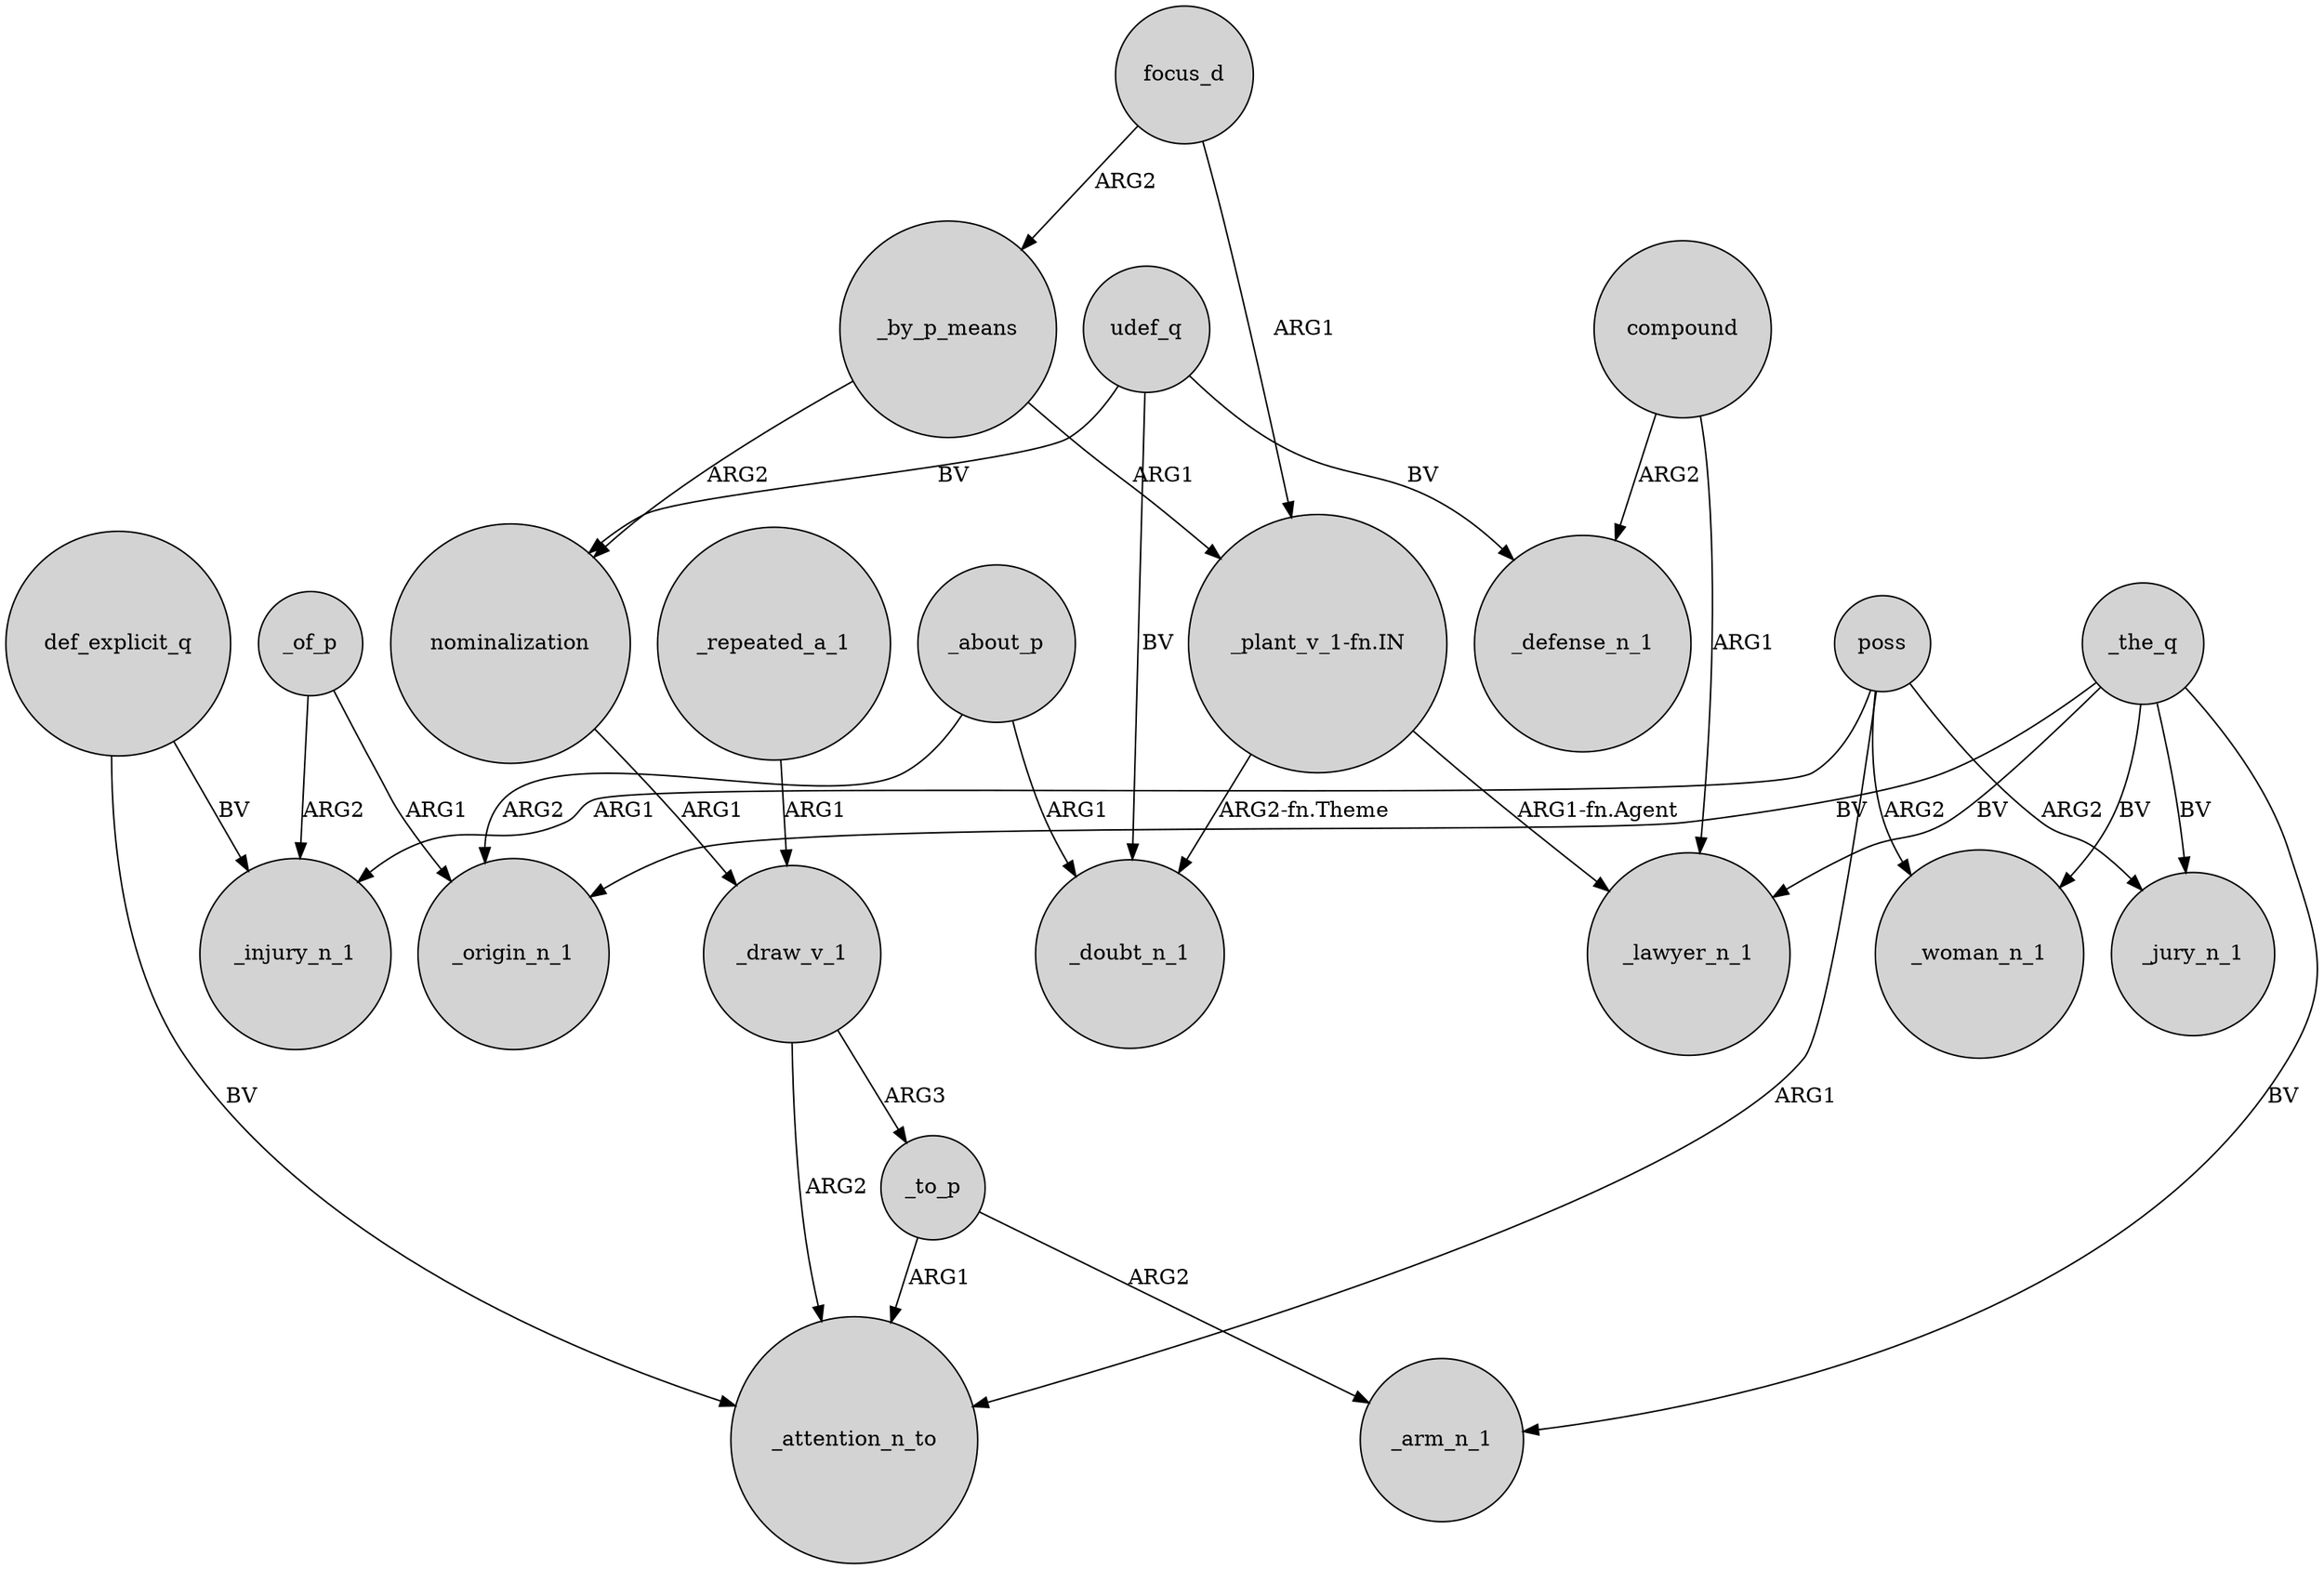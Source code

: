 digraph {
	node [shape=circle style=filled]
	poss -> _injury_n_1 [label=ARG1]
	focus_d -> "_plant_v_1-fn.IN" [label=ARG1]
	_by_p_means -> nominalization [label=ARG2]
	_the_q -> _lawyer_n_1 [label=BV]
	nominalization -> _draw_v_1 [label=ARG1]
	"_plant_v_1-fn.IN" -> _lawyer_n_1 [label="ARG1-fn.Agent"]
	compound -> _lawyer_n_1 [label=ARG1]
	_of_p -> _injury_n_1 [label=ARG2]
	poss -> _jury_n_1 [label=ARG2]
	"_plant_v_1-fn.IN" -> _doubt_n_1 [label="ARG2-fn.Theme"]
	poss -> _attention_n_to [label=ARG1]
	focus_d -> _by_p_means [label=ARG2]
	_repeated_a_1 -> _draw_v_1 [label=ARG1]
	def_explicit_q -> _injury_n_1 [label=BV]
	compound -> _defense_n_1 [label=ARG2]
	_draw_v_1 -> _to_p [label=ARG3]
	_to_p -> _attention_n_to [label=ARG1]
	udef_q -> _defense_n_1 [label=BV]
	udef_q -> nominalization [label=BV]
	_to_p -> _arm_n_1 [label=ARG2]
	_of_p -> _origin_n_1 [label=ARG1]
	_about_p -> _origin_n_1 [label=ARG2]
	poss -> _woman_n_1 [label=ARG2]
	_the_q -> _origin_n_1 [label=BV]
	_draw_v_1 -> _attention_n_to [label=ARG2]
	udef_q -> _doubt_n_1 [label=BV]
	_the_q -> _woman_n_1 [label=BV]
	def_explicit_q -> _attention_n_to [label=BV]
	_the_q -> _jury_n_1 [label=BV]
	_the_q -> _arm_n_1 [label=BV]
	_about_p -> _doubt_n_1 [label=ARG1]
	_by_p_means -> "_plant_v_1-fn.IN" [label=ARG1]
}
